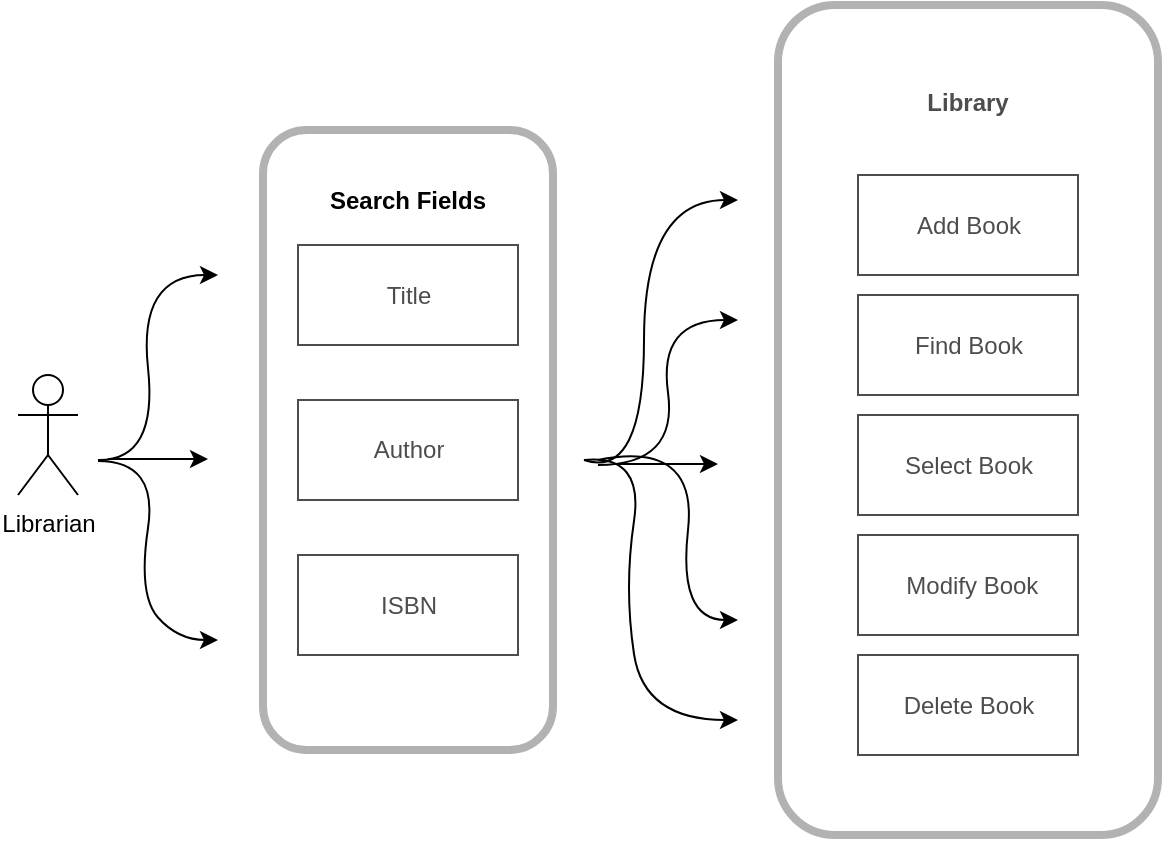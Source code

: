 <mxfile type="device" version="12.2.0" pages="1"><diagram id="0bvAo2EndwDy5FKRb83x" name="Page-1"><mxGraphModel grid="1" dx="1408" dy="898" gridSize="10" guides="1" tooltips="1" connect="1" arrows="1" fold="1" page="1" pageScale="1" pageWidth="827" pageHeight="1169" math="0" shadow="0"><root><mxCell id="0"/><mxCell id="1" parent="0"/><mxCell id="ny0yu8JB_Es_SStb6i_M-1" value="Add Book" parent="1" style="html=1;" vertex="1"><mxGeometry as="geometry" y="327.5" x="490" height="50" width="110"/></mxCell><mxCell id="ny0yu8JB_Es_SStb6i_M-2" value="Find Book" parent="1" style="html=1;" vertex="1"><mxGeometry as="geometry" y="387.5" x="490" height="50" width="110"/></mxCell><mxCell id="ny0yu8JB_Es_SStb6i_M-3" value="Select Book" parent="1" style="html=1;" vertex="1"><mxGeometry as="geometry" y="447.5" x="490" height="50" width="110"/></mxCell><mxCell id="ny0yu8JB_Es_SStb6i_M-4" value="&amp;nbsp;Modify Book" parent="1" style="html=1;" vertex="1"><mxGeometry as="geometry" y="507.5" x="490" height="50" width="110"/></mxCell><mxCell id="ny0yu8JB_Es_SStb6i_M-5" value="Delete Book" parent="1" style="html=1;" vertex="1"><mxGeometry as="geometry" y="567.5" x="490" height="50" width="110"/></mxCell><mxCell id="ny0yu8JB_Es_SStb6i_M-7" value="Librarian" parent="1" style="shape=umlActor;verticalLabelPosition=bottom;labelBackgroundColor=#ffffff;verticalAlign=top;html=1;" vertex="1"><mxGeometry as="geometry" y="427.5" x="70" height="60" width="30"/></mxCell><mxCell id="ny0yu8JB_Es_SStb6i_M-9" value="Library" parent="1" style="text;align=center;fontStyle=1;verticalAlign=middle;spacingLeft=3;spacingRight=3;strokeColor=none;rotatable=0;points=[[0,0.5],[1,0.5]];portConstraint=eastwest;" vertex="1"><mxGeometry as="geometry" y="277.5" x="505" height="26" width="80"/></mxCell><mxCell id="ny0yu8JB_Es_SStb6i_M-10" value="Title" parent="1" style="html=1;" vertex="1"><mxGeometry as="geometry" y="362.5" x="210" height="50" width="110"/></mxCell><mxCell id="ny0yu8JB_Es_SStb6i_M-11" value="Author" parent="1" style="html=1;" vertex="1"><mxGeometry as="geometry" y="440" x="210" height="50" width="110"/></mxCell><mxCell id="ny0yu8JB_Es_SStb6i_M-12" value="" parent="1" style="rounded=1;whiteSpace=wrap;html=1;opacity=30;strokeWidth=4;perimeterSpacing=4;strokeColor=#000000;" vertex="1"><mxGeometry as="geometry" y="242.5" x="450" height="415" width="190"/></mxCell><mxCell id="ny0yu8JB_Es_SStb6i_M-13" value="ISBN" parent="1" style="html=1;" vertex="1"><mxGeometry as="geometry" y="517.5" x="210" height="50" width="110"/></mxCell><mxCell id="ny0yu8JB_Es_SStb6i_M-14" value="" parent="1" edge="1" style="curved=1;endArrow=classic;html=1;"><mxGeometry as="geometry" relative="1" height="50" width="50"><mxPoint as="sourcePoint" y="470" x="110"/><mxPoint as="targetPoint" y="377.5" x="170"/><Array as="points"><mxPoint y="470.5" x="140"/><mxPoint y="377.5" x="130"/></Array></mxGeometry></mxCell><mxCell id="ny0yu8JB_Es_SStb6i_M-17" value="" parent="1" edge="1" style="curved=1;endArrow=classic;html=1;"><mxGeometry as="geometry" relative="1" height="50" width="50"><mxPoint as="sourcePoint" y="470.5" x="110"/><mxPoint as="targetPoint" y="560" x="170"/><Array as="points"><mxPoint y="470.5" x="140"/><mxPoint y="537.5" x="130"/><mxPoint y="560" x="150"/></Array></mxGeometry></mxCell><mxCell id="ny0yu8JB_Es_SStb6i_M-18" value="" parent="1" edge="1" style="endArrow=classic;html=1;"><mxGeometry as="geometry" relative="1" height="50" width="50"><mxPoint as="sourcePoint" y="469.5" x="115"/><mxPoint as="targetPoint" y="469.5" x="165"/></mxGeometry></mxCell><mxCell id="ny0yu8JB_Es_SStb6i_M-19" value="" parent="1" edge="1" style="curved=1;endArrow=classic;html=1;"><mxGeometry as="geometry" relative="1" height="50" width="50"><mxPoint as="sourcePoint" y="470" x="353"/><mxPoint as="targetPoint" y="340" x="430"/><Array as="points"><mxPoint y="480" x="383"/><mxPoint y="340" x="383"/></Array></mxGeometry></mxCell><mxCell id="ny0yu8JB_Es_SStb6i_M-20" value="" parent="1" edge="1" style="curved=1;endArrow=classic;html=1;"><mxGeometry as="geometry" relative="1" height="50" width="50"><mxPoint as="sourcePoint" y="470" x="353"/><mxPoint as="targetPoint" y="600" x="430"/><Array as="points"><mxPoint y="467" x="383"/><mxPoint y="534" x="373"/><mxPoint y="600" x="383"/></Array></mxGeometry></mxCell><mxCell id="ny0yu8JB_Es_SStb6i_M-21" value="" parent="1" style="rounded=1;whiteSpace=wrap;html=1;strokeColor=#000000;strokeWidth=4;opacity=30;" vertex="1"><mxGeometry as="geometry" y="305" x="192.5" height="310" width="145"/></mxCell><mxCell id="ny0yu8JB_Es_SStb6i_M-22" value="Search Fields" parent="1" style="text;align=center;fontStyle=1;verticalAlign=middle;spacingLeft=3;spacingRight=3;strokeColor=none;rotatable=0;points=[[0,0.5],[1,0.5]];portConstraint=eastwest;opacity=30;" vertex="1"><mxGeometry as="geometry" y="326.5" x="225" height="26" width="80"/></mxCell><mxCell id="ny0yu8JB_Es_SStb6i_M-23" value="" parent="1" edge="1" style="curved=1;endArrow=classic;html=1;"><mxGeometry as="geometry" relative="1" height="50" width="50"><mxPoint as="sourcePoint" y="472.5" x="360"/><mxPoint as="targetPoint" y="400" x="430"/><Array as="points"><mxPoint y="472.5" x="400"/><mxPoint y="400" x="390"/></Array></mxGeometry></mxCell><mxCell id="ny0yu8JB_Es_SStb6i_M-24" value="" parent="1" edge="1" style="curved=1;endArrow=classic;html=1;"><mxGeometry as="geometry" relative="1" height="50" width="50"><mxPoint as="sourcePoint" y="470" x="360"/><mxPoint as="targetPoint" y="550" x="430"/><Array as="points"><mxPoint y="460" x="410"/><mxPoint y="550" x="400"/></Array></mxGeometry></mxCell><mxCell id="ny0yu8JB_Es_SStb6i_M-25" value="" parent="1" edge="1" style="endArrow=classic;html=1;"><mxGeometry as="geometry" relative="1" height="50" width="50"><mxPoint as="sourcePoint" y="472" x="370"/><mxPoint as="targetPoint" y="472" x="420"/></mxGeometry></mxCell></root></mxGraphModel></diagram></mxfile>